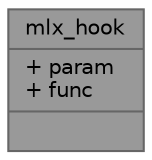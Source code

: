 digraph "mlx_hook"
{
 // INTERACTIVE_SVG=YES
 // LATEX_PDF_SIZE
  bgcolor="transparent";
  edge [fontname=Helvetica,fontsize=10,labelfontname=Helvetica,labelfontsize=10];
  node [fontname=Helvetica,fontsize=10,shape=box,height=0.2,width=0.4];
  Node1 [shape=record,label="{mlx_hook\n|+ param\l+ func\l|}",height=0.2,width=0.4,color="gray40", fillcolor="grey60", style="filled", fontcolor="black",tooltip=" "];
}
